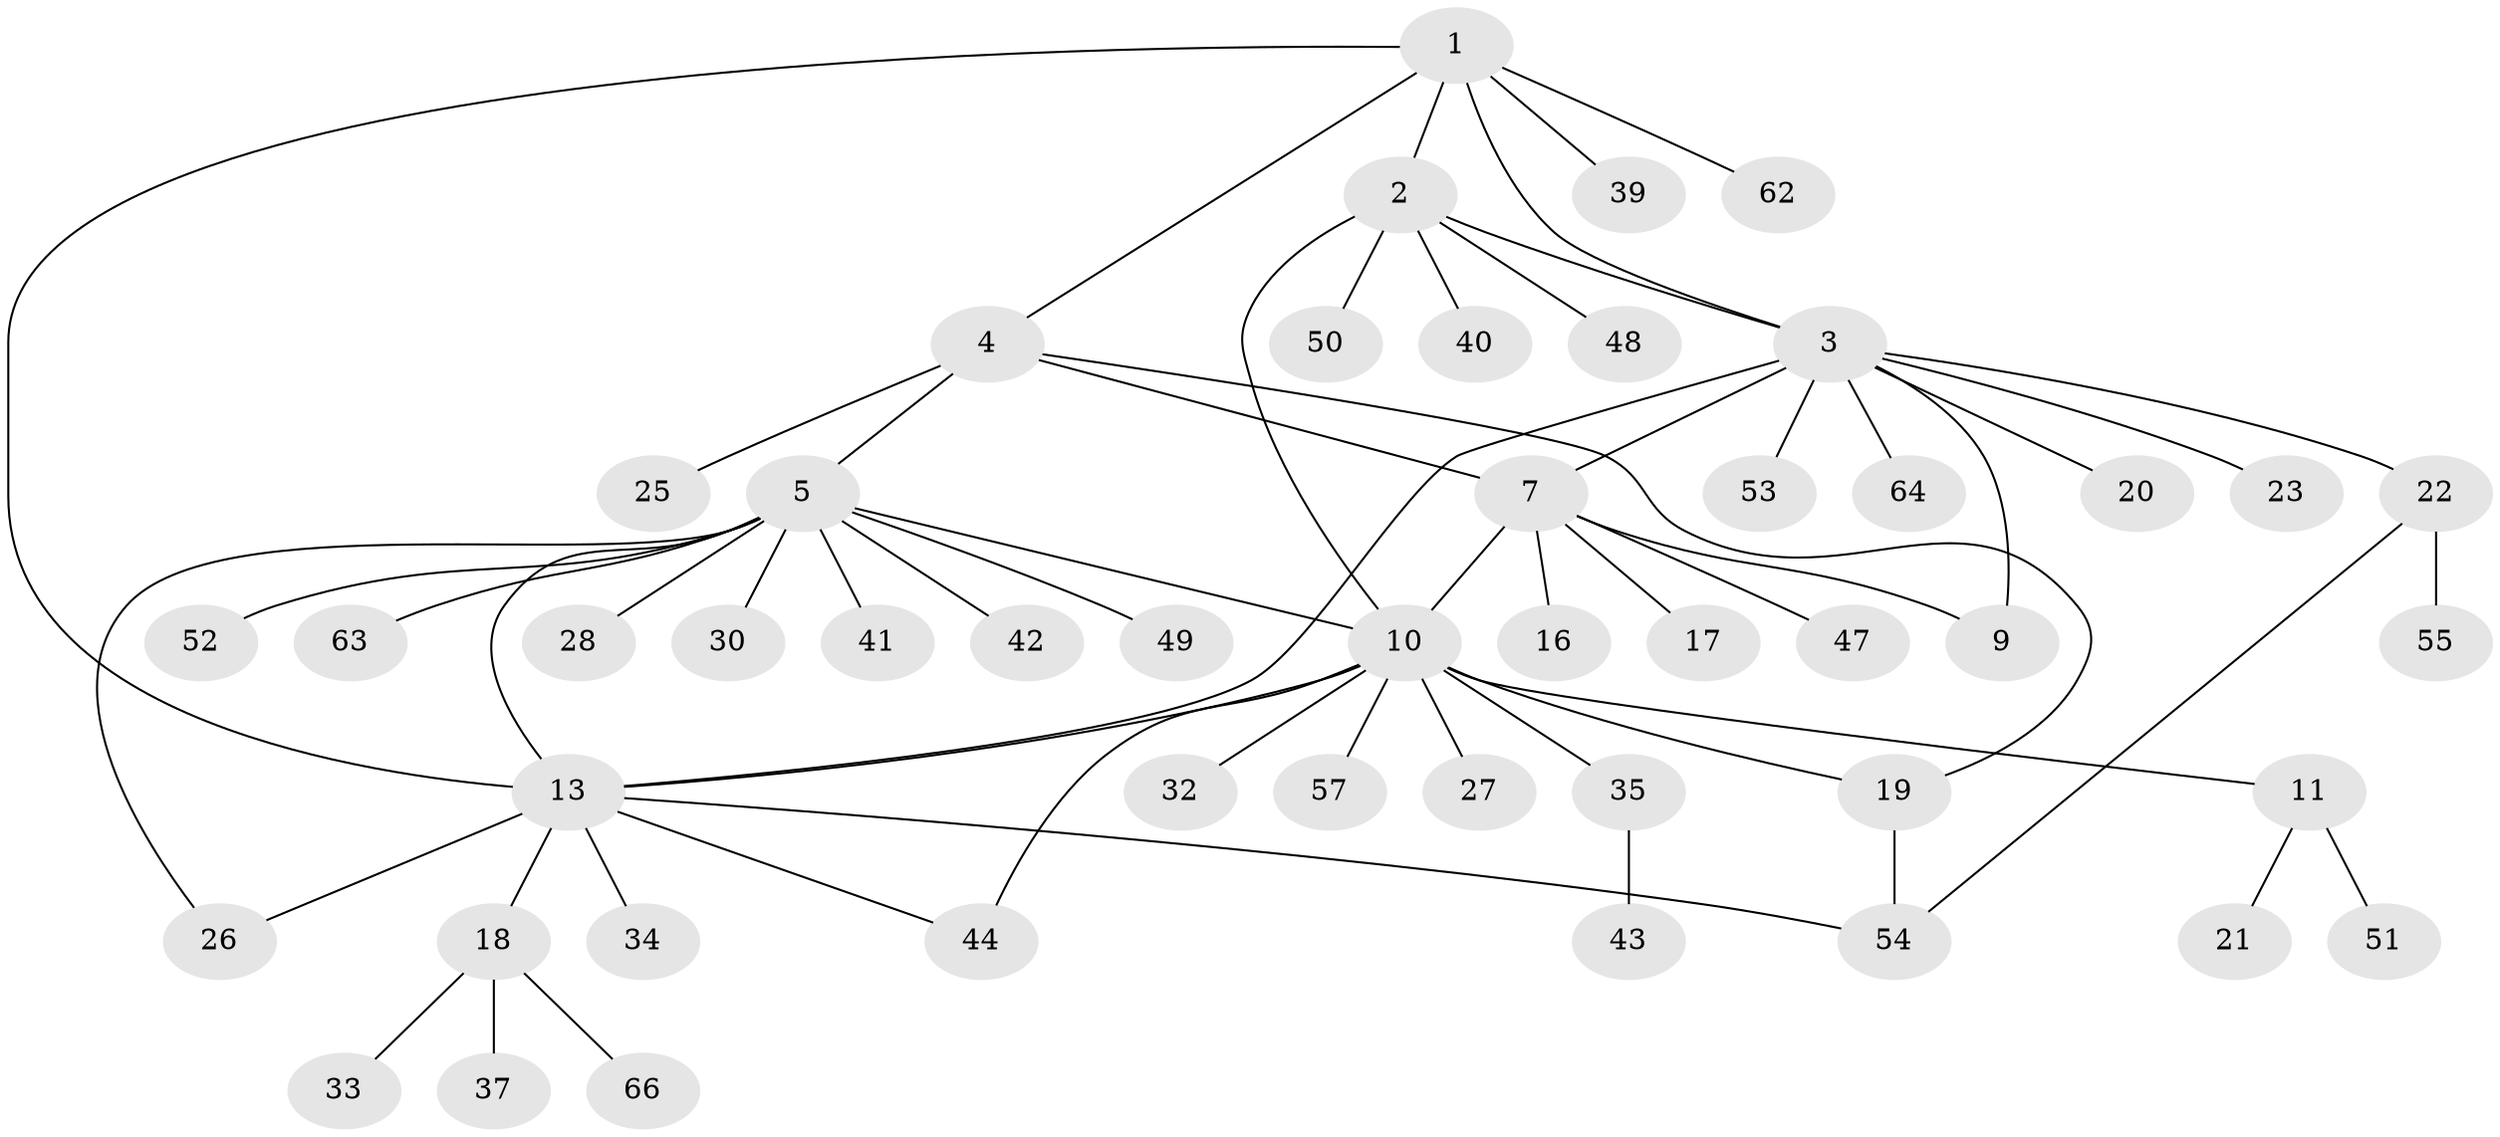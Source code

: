 // original degree distribution, {7: 0.06060606060606061, 5: 0.06060606060606061, 12: 0.015151515151515152, 3: 0.15151515151515152, 8: 0.015151515151515152, 4: 0.015151515151515152, 10: 0.015151515151515152, 1: 0.5757575757575758, 2: 0.09090909090909091}
// Generated by graph-tools (version 1.1) at 2025/42/03/06/25 10:42:07]
// undirected, 48 vertices, 60 edges
graph export_dot {
graph [start="1"]
  node [color=gray90,style=filled];
  1 [super="+38"];
  2 [super="+59"];
  3 [super="+8"];
  4 [super="+6"];
  5 [super="+14"];
  7 [super="+31"];
  9 [super="+61"];
  10 [super="+12"];
  11 [super="+45"];
  13 [super="+15"];
  16;
  17 [super="+58"];
  18 [super="+29"];
  19;
  20 [super="+46"];
  21;
  22 [super="+24"];
  23;
  25;
  26;
  27;
  28;
  30;
  32;
  33 [super="+56"];
  34;
  35 [super="+36"];
  37;
  39;
  40;
  41;
  42;
  43;
  44 [super="+65"];
  47;
  48;
  49;
  50;
  51;
  52;
  53;
  54 [super="+60"];
  55;
  57;
  62;
  63;
  64;
  66;
  1 -- 2;
  1 -- 3;
  1 -- 4;
  1 -- 39;
  1 -- 62;
  1 -- 13;
  2 -- 3;
  2 -- 40;
  2 -- 48;
  2 -- 50;
  2 -- 10;
  3 -- 20;
  3 -- 53;
  3 -- 64;
  3 -- 23;
  3 -- 22;
  3 -- 7;
  3 -- 9;
  3 -- 13;
  4 -- 5 [weight=2];
  4 -- 19;
  4 -- 25;
  4 -- 7;
  5 -- 26;
  5 -- 28;
  5 -- 30;
  5 -- 41;
  5 -- 42;
  5 -- 49;
  5 -- 52;
  5 -- 63;
  5 -- 13 [weight=2];
  5 -- 10;
  7 -- 9;
  7 -- 10;
  7 -- 16;
  7 -- 17;
  7 -- 47;
  10 -- 11 [weight=2];
  10 -- 32;
  10 -- 35;
  10 -- 44;
  10 -- 19;
  10 -- 57;
  10 -- 27;
  10 -- 13;
  11 -- 21;
  11 -- 51;
  13 -- 18;
  13 -- 34;
  13 -- 26;
  13 -- 54;
  13 -- 44;
  18 -- 66;
  18 -- 33;
  18 -- 37;
  19 -- 54;
  22 -- 54;
  22 -- 55;
  35 -- 43;
}
